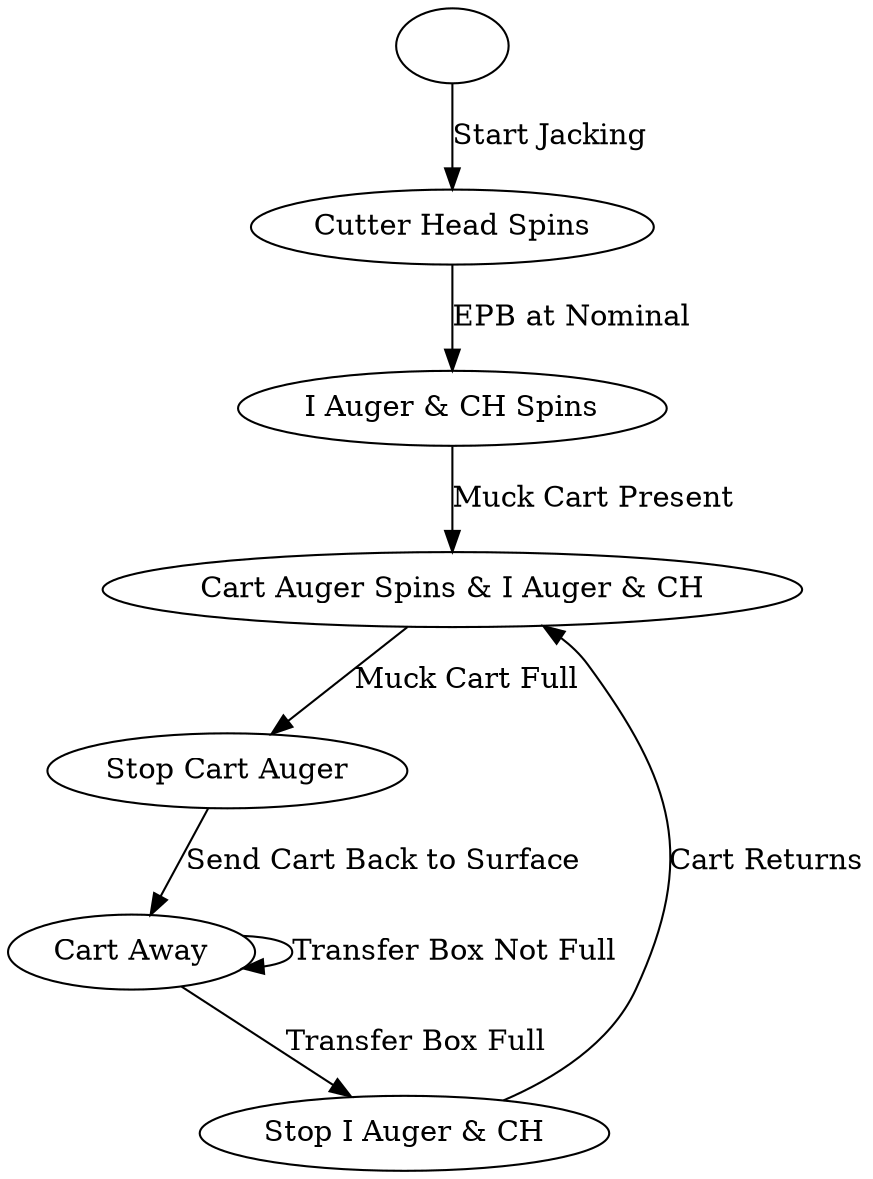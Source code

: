 digraph "Excavation cutterhead-auger ops" {
	" "
	A [label="Cutter Head Spins"]
	B [label="I Auger & CH Spins"]
	C [label="Cart Auger Spins & I Auger & CH"]
	D [label="Stop Cart Auger"]
	E [label="Cart Away"]
	F [label="Stop I Auger & CH"]
	" " -> A [label="Start Jacking"]
	A -> B [label="EPB at Nominal"]
	B -> C [label="Muck Cart Present"]
	C -> D [label="Muck Cart Full"]
	D -> E [label="Send Cart Back to Surface"]
	E -> E [label="Transfer Box Not Full"]
	E -> F [label="Transfer Box Full"]
	F -> C [label="Cart Returns"]
}
